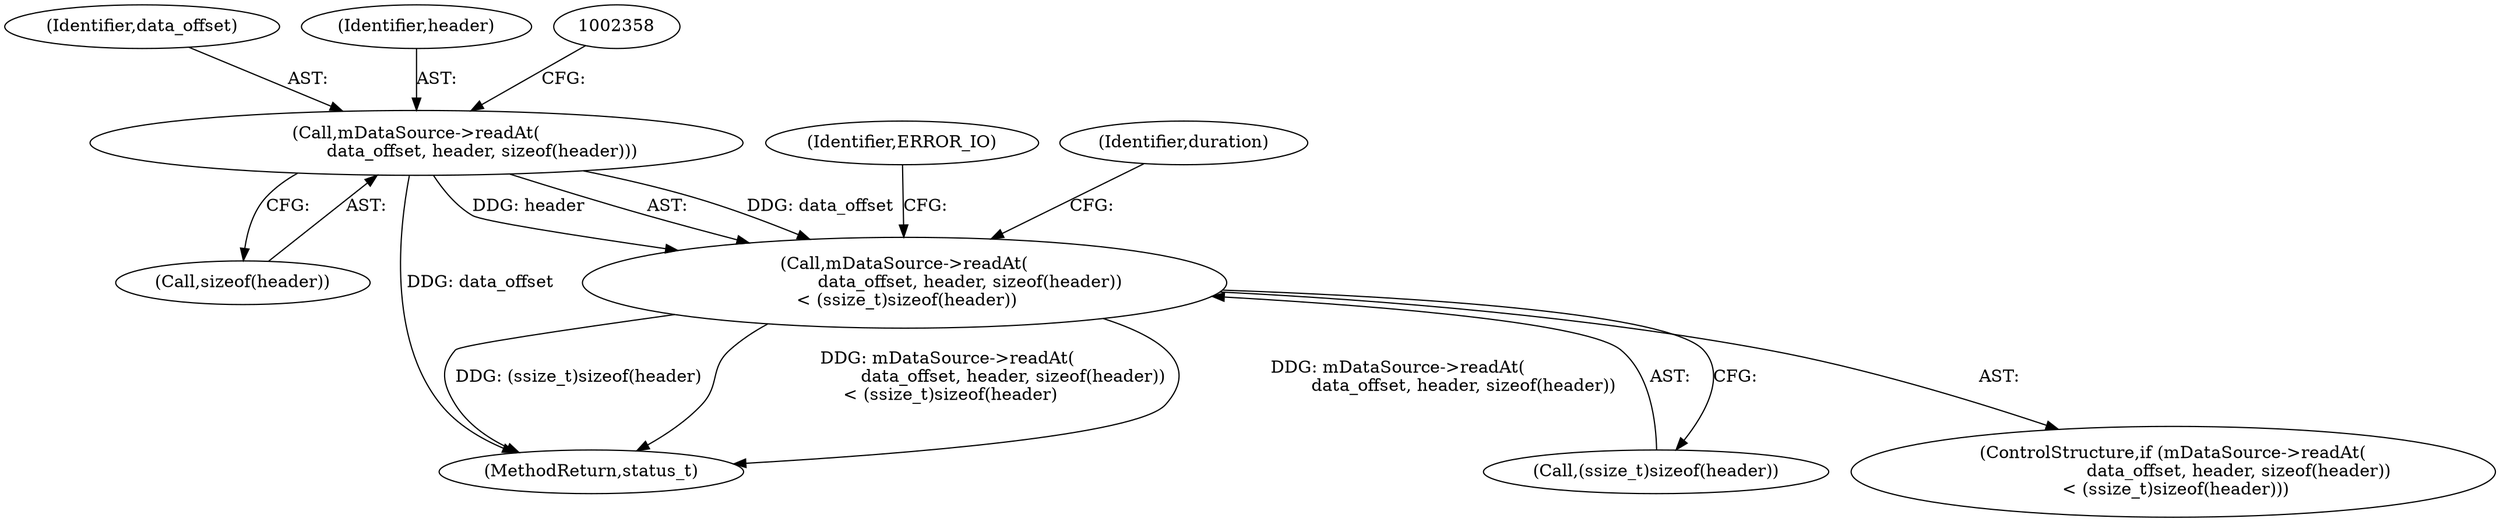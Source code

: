 digraph "0_Android_6fe85f7e15203e48df2cc3e8e1c4bc6ad49dc968@API" {
"1002351" [label="(Call,mDataSource->readAt(\n                        data_offset, header, sizeof(header))\n < (ssize_t)sizeof(header))"];
"1002352" [label="(Call,mDataSource->readAt(\n                        data_offset, header, sizeof(header)))"];
"1002363" [label="(Identifier,ERROR_IO)"];
"1002353" [label="(Identifier,data_offset)"];
"1002351" [label="(Call,mDataSource->readAt(\n                        data_offset, header, sizeof(header))\n < (ssize_t)sizeof(header))"];
"1002355" [label="(Call,sizeof(header))"];
"1002354" [label="(Identifier,header)"];
"1002367" [label="(Identifier,duration)"];
"1002352" [label="(Call,mDataSource->readAt(\n                        data_offset, header, sizeof(header)))"];
"1002357" [label="(Call,(ssize_t)sizeof(header))"];
"1002931" [label="(MethodReturn,status_t)"];
"1002350" [label="(ControlStructure,if (mDataSource->readAt(\n                        data_offset, header, sizeof(header))\n < (ssize_t)sizeof(header)))"];
"1002351" -> "1002350"  [label="AST: "];
"1002351" -> "1002357"  [label="CFG: "];
"1002352" -> "1002351"  [label="AST: "];
"1002357" -> "1002351"  [label="AST: "];
"1002363" -> "1002351"  [label="CFG: "];
"1002367" -> "1002351"  [label="CFG: "];
"1002351" -> "1002931"  [label="DDG: (ssize_t)sizeof(header)"];
"1002351" -> "1002931"  [label="DDG: mDataSource->readAt(\n                        data_offset, header, sizeof(header))\n < (ssize_t)sizeof(header)"];
"1002351" -> "1002931"  [label="DDG: mDataSource->readAt(\n                        data_offset, header, sizeof(header))"];
"1002352" -> "1002351"  [label="DDG: data_offset"];
"1002352" -> "1002351"  [label="DDG: header"];
"1002352" -> "1002355"  [label="CFG: "];
"1002353" -> "1002352"  [label="AST: "];
"1002354" -> "1002352"  [label="AST: "];
"1002355" -> "1002352"  [label="AST: "];
"1002358" -> "1002352"  [label="CFG: "];
"1002352" -> "1002931"  [label="DDG: data_offset"];
}
